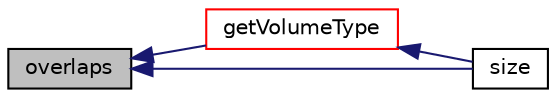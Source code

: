 digraph "overlaps"
{
  bgcolor="transparent";
  edge [fontname="Helvetica",fontsize="10",labelfontname="Helvetica",labelfontsize="10"];
  node [fontname="Helvetica",fontsize="10",shape=record];
  rankdir="LR";
  Node1 [label="overlaps",height=0.2,width=0.4,color="black", fillcolor="grey75", style="filled", fontcolor="black"];
  Node1 -> Node2 [dir="back",color="midnightblue",fontsize="10",style="solid",fontname="Helvetica"];
  Node2 [label="getVolumeType",height=0.2,width=0.4,color="red",URL="$a02674.html#a5221237edf9a875b73dbd139d43292d7",tooltip="Get type (inside,outside,mixed,unknown) of point w.r.t. surface. "];
  Node2 -> Node3 [dir="back",color="midnightblue",fontsize="10",style="solid",fontname="Helvetica"];
  Node3 [label="size",height=0.2,width=0.4,color="black",URL="$a02674.html#a65cea301e2d6033c43932d12d91c792f"];
  Node1 -> Node3 [dir="back",color="midnightblue",fontsize="10",style="solid",fontname="Helvetica"];
}

